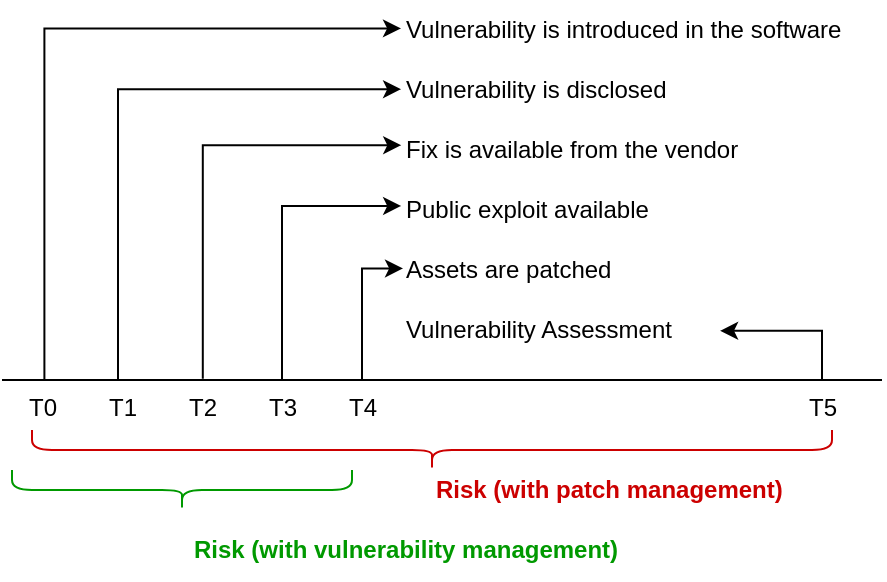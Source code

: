 <mxfile version="20.2.3" type="device"><diagram id="4oydP8BtejeDsNjiRbWF" name="Pagina-1"><mxGraphModel dx="1138" dy="590" grid="1" gridSize="10" guides="1" tooltips="1" connect="1" arrows="1" fold="1" page="1" pageScale="1" pageWidth="827" pageHeight="1169" math="0" shadow="0"><root><mxCell id="0"/><mxCell id="1" parent="0"/><mxCell id="P4a_mPc5iAefrAxZM81u-1" value="" style="endArrow=none;html=1;rounded=0;fontSize=12;align=center;verticalAlign=top;" edge="1" parent="1"><mxGeometry width="50" height="50" relative="1" as="geometry"><mxPoint x="120" y="360" as="sourcePoint"/><mxPoint x="560" y="360" as="targetPoint"/></mxGeometry></mxCell><mxCell id="P4a_mPc5iAefrAxZM81u-15" style="edgeStyle=orthogonalEdgeStyle;rounded=0;orthogonalLoop=1;jettySize=auto;html=1;entryX=-0.002;entryY=0.473;entryDx=0;entryDy=0;entryPerimeter=0;fontSize=12;exitX=0.53;exitY=0.007;exitDx=0;exitDy=0;exitPerimeter=0;" edge="1" parent="1" source="P4a_mPc5iAefrAxZM81u-2" target="P4a_mPc5iAefrAxZM81u-13"><mxGeometry relative="1" as="geometry"/></mxCell><mxCell id="P4a_mPc5iAefrAxZM81u-2" value="T0" style="text;html=1;align=center;verticalAlign=top;resizable=0;points=[];autosize=1;strokeColor=none;fillColor=none;fontSize=12;" vertex="1" parent="1"><mxGeometry x="120" y="360" width="40" height="30" as="geometry"/></mxCell><mxCell id="P4a_mPc5iAefrAxZM81u-16" style="edgeStyle=orthogonalEdgeStyle;rounded=0;orthogonalLoop=1;jettySize=auto;html=1;entryX=-0.003;entryY=0.487;entryDx=0;entryDy=0;entryPerimeter=0;fontSize=12;exitX=0.45;exitY=0.007;exitDx=0;exitDy=0;exitPerimeter=0;" edge="1" parent="1" source="P4a_mPc5iAefrAxZM81u-3" target="P4a_mPc5iAefrAxZM81u-9"><mxGeometry relative="1" as="geometry"/></mxCell><mxCell id="P4a_mPc5iAefrAxZM81u-3" value="T1" style="text;html=1;align=center;verticalAlign=top;resizable=0;points=[];autosize=1;strokeColor=none;fillColor=none;fontSize=12;" vertex="1" parent="1"><mxGeometry x="160" y="360" width="40" height="30" as="geometry"/></mxCell><mxCell id="P4a_mPc5iAefrAxZM81u-17" style="edgeStyle=orthogonalEdgeStyle;rounded=0;orthogonalLoop=1;jettySize=auto;html=1;entryX=-0.002;entryY=0.42;entryDx=0;entryDy=0;entryPerimeter=0;fontSize=12;exitX=0.51;exitY=-0.02;exitDx=0;exitDy=0;exitPerimeter=0;" edge="1" parent="1" source="P4a_mPc5iAefrAxZM81u-4" target="P4a_mPc5iAefrAxZM81u-10"><mxGeometry relative="1" as="geometry"/></mxCell><mxCell id="P4a_mPc5iAefrAxZM81u-4" value="T2" style="text;html=1;align=center;verticalAlign=top;resizable=0;points=[];autosize=1;strokeColor=none;fillColor=none;fontSize=12;" vertex="1" parent="1"><mxGeometry x="200" y="360" width="40" height="30" as="geometry"/></mxCell><mxCell id="P4a_mPc5iAefrAxZM81u-18" style="edgeStyle=orthogonalEdgeStyle;rounded=0;orthogonalLoop=1;jettySize=auto;html=1;entryX=-0.003;entryY=0.433;entryDx=0;entryDy=0;entryPerimeter=0;fontSize=12;exitX=0.5;exitY=0;exitDx=0;exitDy=0;exitPerimeter=0;" edge="1" parent="1" source="P4a_mPc5iAefrAxZM81u-5" target="P4a_mPc5iAefrAxZM81u-11"><mxGeometry relative="1" as="geometry"/></mxCell><mxCell id="P4a_mPc5iAefrAxZM81u-5" value="T3" style="text;html=1;align=center;verticalAlign=top;resizable=0;points=[];autosize=1;strokeColor=none;fillColor=none;fontSize=12;" vertex="1" parent="1"><mxGeometry x="240" y="360" width="40" height="30" as="geometry"/></mxCell><mxCell id="P4a_mPc5iAefrAxZM81u-19" style="edgeStyle=orthogonalEdgeStyle;rounded=0;orthogonalLoop=1;jettySize=auto;html=1;entryX=0.004;entryY=0.473;entryDx=0;entryDy=0;entryPerimeter=0;fontSize=12;exitX=0.5;exitY=0;exitDx=0;exitDy=0;exitPerimeter=0;" edge="1" parent="1" source="P4a_mPc5iAefrAxZM81u-6" target="P4a_mPc5iAefrAxZM81u-12"><mxGeometry relative="1" as="geometry"><mxPoint x="290" y="340" as="sourcePoint"/></mxGeometry></mxCell><mxCell id="P4a_mPc5iAefrAxZM81u-6" value="T4" style="text;html=1;align=center;verticalAlign=top;resizable=0;points=[];autosize=1;strokeColor=none;fillColor=none;fontSize=12;" vertex="1" parent="1"><mxGeometry x="280" y="360" width="40" height="30" as="geometry"/></mxCell><mxCell id="P4a_mPc5iAefrAxZM81u-22" style="edgeStyle=orthogonalEdgeStyle;rounded=0;orthogonalLoop=1;jettySize=auto;html=1;entryX=0.994;entryY=0.513;entryDx=0;entryDy=0;entryPerimeter=0;fontSize=12;exitX=0.5;exitY=0;exitDx=0;exitDy=0;exitPerimeter=0;" edge="1" parent="1" source="P4a_mPc5iAefrAxZM81u-7" target="P4a_mPc5iAefrAxZM81u-14"><mxGeometry relative="1" as="geometry"/></mxCell><mxCell id="P4a_mPc5iAefrAxZM81u-7" value="T5" style="text;html=1;align=center;verticalAlign=top;resizable=0;points=[];autosize=1;strokeColor=none;fillColor=none;fontSize=12;" vertex="1" parent="1"><mxGeometry x="510" y="360" width="40" height="30" as="geometry"/></mxCell><mxCell id="P4a_mPc5iAefrAxZM81u-9" value="Vulnerability is disclosed" style="text;html=1;align=left;verticalAlign=middle;resizable=0;points=[];autosize=1;strokeColor=none;fillColor=none;fontSize=12;" vertex="1" parent="1"><mxGeometry x="320" y="200" width="150" height="30" as="geometry"/></mxCell><mxCell id="P4a_mPc5iAefrAxZM81u-10" value="Fix is available from the vendor" style="text;html=1;align=left;verticalAlign=middle;resizable=0;points=[];autosize=1;strokeColor=none;fillColor=none;fontSize=12;" vertex="1" parent="1"><mxGeometry x="320" y="230" width="190" height="30" as="geometry"/></mxCell><mxCell id="P4a_mPc5iAefrAxZM81u-11" value="Public exploit available" style="text;html=1;align=left;verticalAlign=middle;resizable=0;points=[];autosize=1;strokeColor=none;fillColor=none;fontSize=12;" vertex="1" parent="1"><mxGeometry x="320" y="260" width="140" height="30" as="geometry"/></mxCell><mxCell id="P4a_mPc5iAefrAxZM81u-12" value="Assets are patched" style="text;html=1;align=left;verticalAlign=middle;resizable=0;points=[];autosize=1;strokeColor=none;fillColor=none;fontSize=12;" vertex="1" parent="1"><mxGeometry x="320" y="290" width="130" height="30" as="geometry"/></mxCell><mxCell id="P4a_mPc5iAefrAxZM81u-13" value="Vulnerability is introduced in the software" style="text;html=1;align=left;verticalAlign=middle;resizable=0;points=[];autosize=1;strokeColor=none;fillColor=none;fontSize=12;" vertex="1" parent="1"><mxGeometry x="320" y="170" width="240" height="30" as="geometry"/></mxCell><mxCell id="P4a_mPc5iAefrAxZM81u-14" value="Vulnerability Assessment" style="text;html=1;align=left;verticalAlign=middle;resizable=0;points=[];autosize=1;strokeColor=none;fillColor=none;fontSize=12;" vertex="1" parent="1"><mxGeometry x="320" y="320" width="160" height="30" as="geometry"/></mxCell><mxCell id="P4a_mPc5iAefrAxZM81u-23" value="Risk (with vulnerability management)" style="text;html=1;align=left;verticalAlign=middle;resizable=0;points=[];autosize=1;strokeColor=none;fillColor=none;fontSize=12;fontColor=#009900;fontStyle=1" vertex="1" parent="1"><mxGeometry x="214" y="430" width="240" height="30" as="geometry"/></mxCell><mxCell id="P4a_mPc5iAefrAxZM81u-24" value="Risk (with patch management)" style="text;html=1;align=left;verticalAlign=middle;resizable=0;points=[];autosize=1;strokeColor=none;fillColor=none;fontSize=12;fontColor=#CC0000;fontStyle=1" vertex="1" parent="1"><mxGeometry x="335" y="400" width="200" height="30" as="geometry"/></mxCell><mxCell id="P4a_mPc5iAefrAxZM81u-25" value="" style="shape=curlyBracket;whiteSpace=wrap;html=1;rounded=1;flipH=1;fontSize=12;fontColor=#009900;rotation=90;strokeColor=#009900;" vertex="1" parent="1"><mxGeometry x="200" y="330" width="20" height="170" as="geometry"/></mxCell><mxCell id="P4a_mPc5iAefrAxZM81u-26" value="" style="shape=curlyBracket;whiteSpace=wrap;html=1;rounded=1;flipH=1;fontSize=12;fontColor=#009900;rotation=90;strokeColor=#CC0000;" vertex="1" parent="1"><mxGeometry x="325" y="195" width="20" height="400" as="geometry"/></mxCell></root></mxGraphModel></diagram></mxfile>
